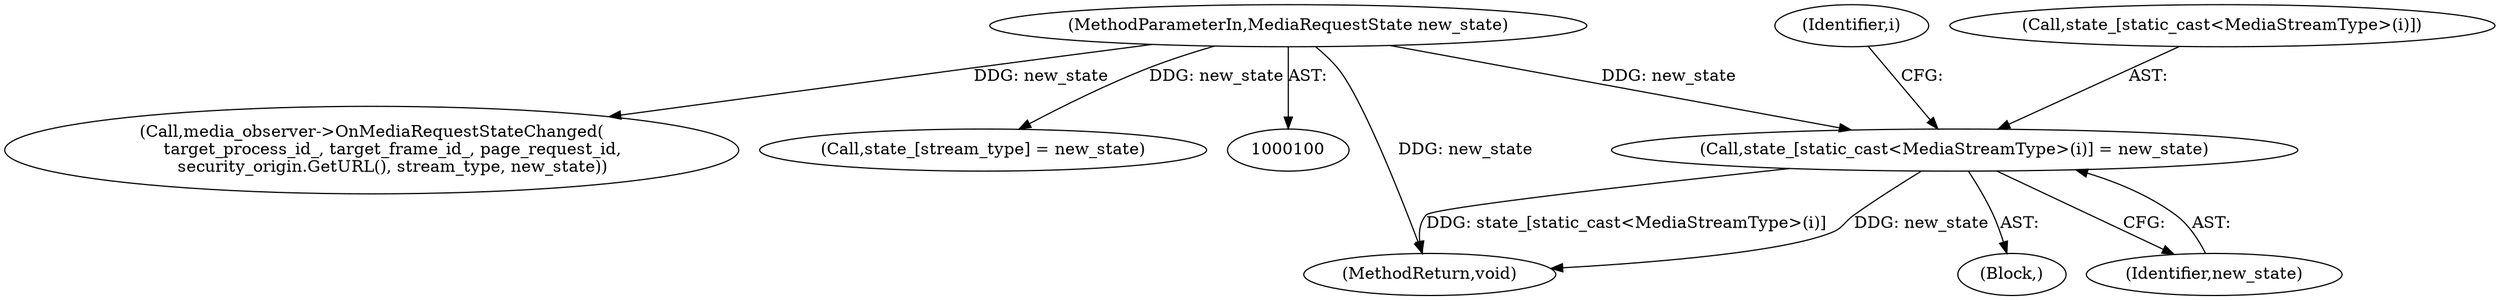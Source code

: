 digraph "0_Chrome_12c876ae82355de6285bf0879023f1d1f1822ecf@array" {
"1000122" [label="(Call,state_[static_cast<MediaStreamType>(i)] = new_state)"];
"1000102" [label="(MethodParameterIn,MediaRequestState new_state)"];
"1000151" [label="(MethodReturn,void)"];
"1000144" [label="(Call,media_observer->OnMediaRequestStateChanged(\n        target_process_id_, target_frame_id_, page_request_id,\n        security_origin.GetURL(), stream_type, new_state))"];
"1000102" [label="(MethodParameterIn,MediaRequestState new_state)"];
"1000131" [label="(Call,state_[stream_type] = new_state)"];
"1000120" [label="(Identifier,i)"];
"1000121" [label="(Block,)"];
"1000123" [label="(Call,state_[static_cast<MediaStreamType>(i)])"];
"1000128" [label="(Identifier,new_state)"];
"1000122" [label="(Call,state_[static_cast<MediaStreamType>(i)] = new_state)"];
"1000122" -> "1000121"  [label="AST: "];
"1000122" -> "1000128"  [label="CFG: "];
"1000123" -> "1000122"  [label="AST: "];
"1000128" -> "1000122"  [label="AST: "];
"1000120" -> "1000122"  [label="CFG: "];
"1000122" -> "1000151"  [label="DDG: new_state"];
"1000122" -> "1000151"  [label="DDG: state_[static_cast<MediaStreamType>(i)]"];
"1000102" -> "1000122"  [label="DDG: new_state"];
"1000102" -> "1000100"  [label="AST: "];
"1000102" -> "1000151"  [label="DDG: new_state"];
"1000102" -> "1000131"  [label="DDG: new_state"];
"1000102" -> "1000144"  [label="DDG: new_state"];
}
